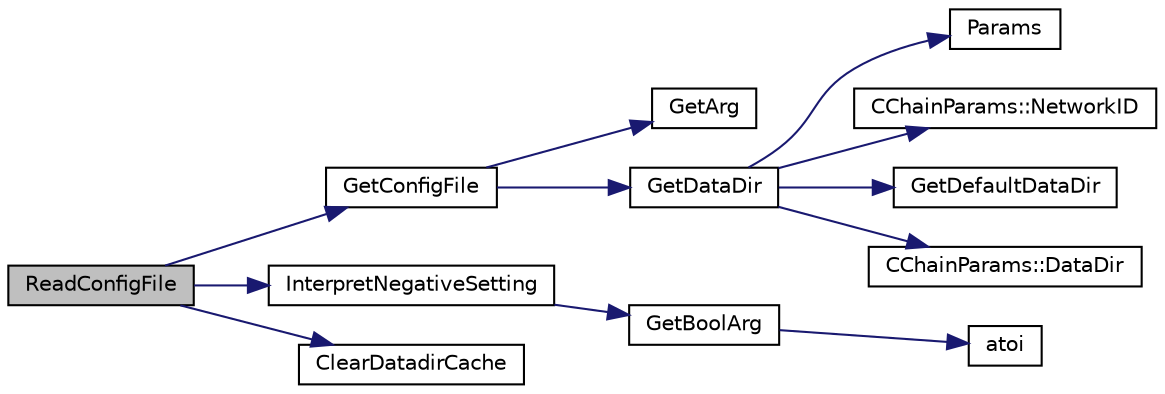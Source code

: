 digraph "ReadConfigFile"
{
  edge [fontname="Helvetica",fontsize="10",labelfontname="Helvetica",labelfontsize="10"];
  node [fontname="Helvetica",fontsize="10",shape=record];
  rankdir="LR";
  Node5738 [label="ReadConfigFile",height=0.2,width=0.4,color="black", fillcolor="grey75", style="filled", fontcolor="black"];
  Node5738 -> Node5739 [color="midnightblue",fontsize="10",style="solid",fontname="Helvetica"];
  Node5739 [label="GetConfigFile",height=0.2,width=0.4,color="black", fillcolor="white", style="filled",URL="$df/d2d/util_8cpp.html#a7d86fadf98dfaba55f80b9be0ab0f978"];
  Node5739 -> Node5740 [color="midnightblue",fontsize="10",style="solid",fontname="Helvetica"];
  Node5740 [label="GetArg",height=0.2,width=0.4,color="black", fillcolor="white", style="filled",URL="$df/d2d/util_8cpp.html#a24f685720bf40370e5bd2a192ad50cd8",tooltip="Return string argument or default value. "];
  Node5739 -> Node5741 [color="midnightblue",fontsize="10",style="solid",fontname="Helvetica"];
  Node5741 [label="GetDataDir",height=0.2,width=0.4,color="black", fillcolor="white", style="filled",URL="$df/d2d/util_8cpp.html#ab83866a054745d4b30a3948a1b44beba"];
  Node5741 -> Node5742 [color="midnightblue",fontsize="10",style="solid",fontname="Helvetica"];
  Node5742 [label="Params",height=0.2,width=0.4,color="black", fillcolor="white", style="filled",URL="$df/dbf/chainparams_8cpp.html#ace5c5b706d71a324a417dd2db394fd4a",tooltip="Return the currently selected parameters. "];
  Node5741 -> Node5743 [color="midnightblue",fontsize="10",style="solid",fontname="Helvetica"];
  Node5743 [label="CChainParams::NetworkID",height=0.2,width=0.4,color="black", fillcolor="white", style="filled",URL="$d1/d4f/class_c_chain_params.html#a90dc493ec0c0325c98c3ac06eb99862b"];
  Node5741 -> Node5744 [color="midnightblue",fontsize="10",style="solid",fontname="Helvetica"];
  Node5744 [label="GetDefaultDataDir",height=0.2,width=0.4,color="black", fillcolor="white", style="filled",URL="$df/d2d/util_8cpp.html#ab272995de020a3bcbf743be630e485c6"];
  Node5741 -> Node5745 [color="midnightblue",fontsize="10",style="solid",fontname="Helvetica"];
  Node5745 [label="CChainParams::DataDir",height=0.2,width=0.4,color="black", fillcolor="white", style="filled",URL="$d1/d4f/class_c_chain_params.html#a959488b5d8e6fe62857940b831d73a78"];
  Node5738 -> Node5746 [color="midnightblue",fontsize="10",style="solid",fontname="Helvetica"];
  Node5746 [label="InterpretNegativeSetting",height=0.2,width=0.4,color="black", fillcolor="white", style="filled",URL="$df/d2d/util_8cpp.html#a180e2c0e2b959b9455066178901440c0"];
  Node5746 -> Node5747 [color="midnightblue",fontsize="10",style="solid",fontname="Helvetica"];
  Node5747 [label="GetBoolArg",height=0.2,width=0.4,color="black", fillcolor="white", style="filled",URL="$df/d2d/util_8cpp.html#a64d956f1dda7f9a80ab5d594532b906d",tooltip="Return boolean argument or default value. "];
  Node5747 -> Node5748 [color="midnightblue",fontsize="10",style="solid",fontname="Helvetica"];
  Node5748 [label="atoi",height=0.2,width=0.4,color="black", fillcolor="white", style="filled",URL="$d8/d3c/util_8h.html#aa5ce96ec36f4413f820cec9c1831c070"];
  Node5738 -> Node5749 [color="midnightblue",fontsize="10",style="solid",fontname="Helvetica"];
  Node5749 [label="ClearDatadirCache",height=0.2,width=0.4,color="black", fillcolor="white", style="filled",URL="$df/d2d/util_8cpp.html#abfb50dfe077aced7591f2aba601f605d"];
}
